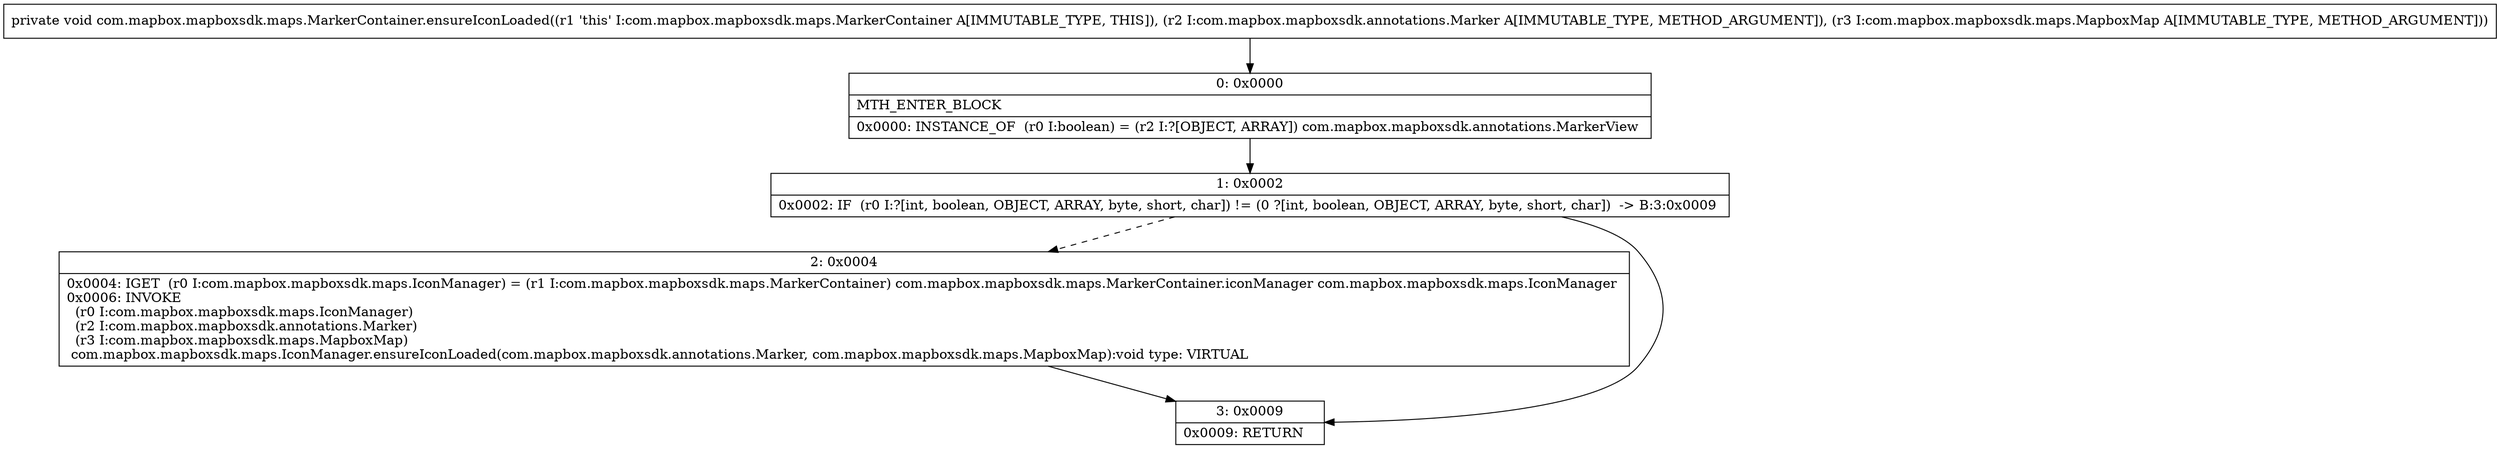 digraph "CFG forcom.mapbox.mapboxsdk.maps.MarkerContainer.ensureIconLoaded(Lcom\/mapbox\/mapboxsdk\/annotations\/Marker;Lcom\/mapbox\/mapboxsdk\/maps\/MapboxMap;)V" {
Node_0 [shape=record,label="{0\:\ 0x0000|MTH_ENTER_BLOCK\l|0x0000: INSTANCE_OF  (r0 I:boolean) = (r2 I:?[OBJECT, ARRAY]) com.mapbox.mapboxsdk.annotations.MarkerView \l}"];
Node_1 [shape=record,label="{1\:\ 0x0002|0x0002: IF  (r0 I:?[int, boolean, OBJECT, ARRAY, byte, short, char]) != (0 ?[int, boolean, OBJECT, ARRAY, byte, short, char])  \-\> B:3:0x0009 \l}"];
Node_2 [shape=record,label="{2\:\ 0x0004|0x0004: IGET  (r0 I:com.mapbox.mapboxsdk.maps.IconManager) = (r1 I:com.mapbox.mapboxsdk.maps.MarkerContainer) com.mapbox.mapboxsdk.maps.MarkerContainer.iconManager com.mapbox.mapboxsdk.maps.IconManager \l0x0006: INVOKE  \l  (r0 I:com.mapbox.mapboxsdk.maps.IconManager)\l  (r2 I:com.mapbox.mapboxsdk.annotations.Marker)\l  (r3 I:com.mapbox.mapboxsdk.maps.MapboxMap)\l com.mapbox.mapboxsdk.maps.IconManager.ensureIconLoaded(com.mapbox.mapboxsdk.annotations.Marker, com.mapbox.mapboxsdk.maps.MapboxMap):void type: VIRTUAL \l}"];
Node_3 [shape=record,label="{3\:\ 0x0009|0x0009: RETURN   \l}"];
MethodNode[shape=record,label="{private void com.mapbox.mapboxsdk.maps.MarkerContainer.ensureIconLoaded((r1 'this' I:com.mapbox.mapboxsdk.maps.MarkerContainer A[IMMUTABLE_TYPE, THIS]), (r2 I:com.mapbox.mapboxsdk.annotations.Marker A[IMMUTABLE_TYPE, METHOD_ARGUMENT]), (r3 I:com.mapbox.mapboxsdk.maps.MapboxMap A[IMMUTABLE_TYPE, METHOD_ARGUMENT])) }"];
MethodNode -> Node_0;
Node_0 -> Node_1;
Node_1 -> Node_2[style=dashed];
Node_1 -> Node_3;
Node_2 -> Node_3;
}

